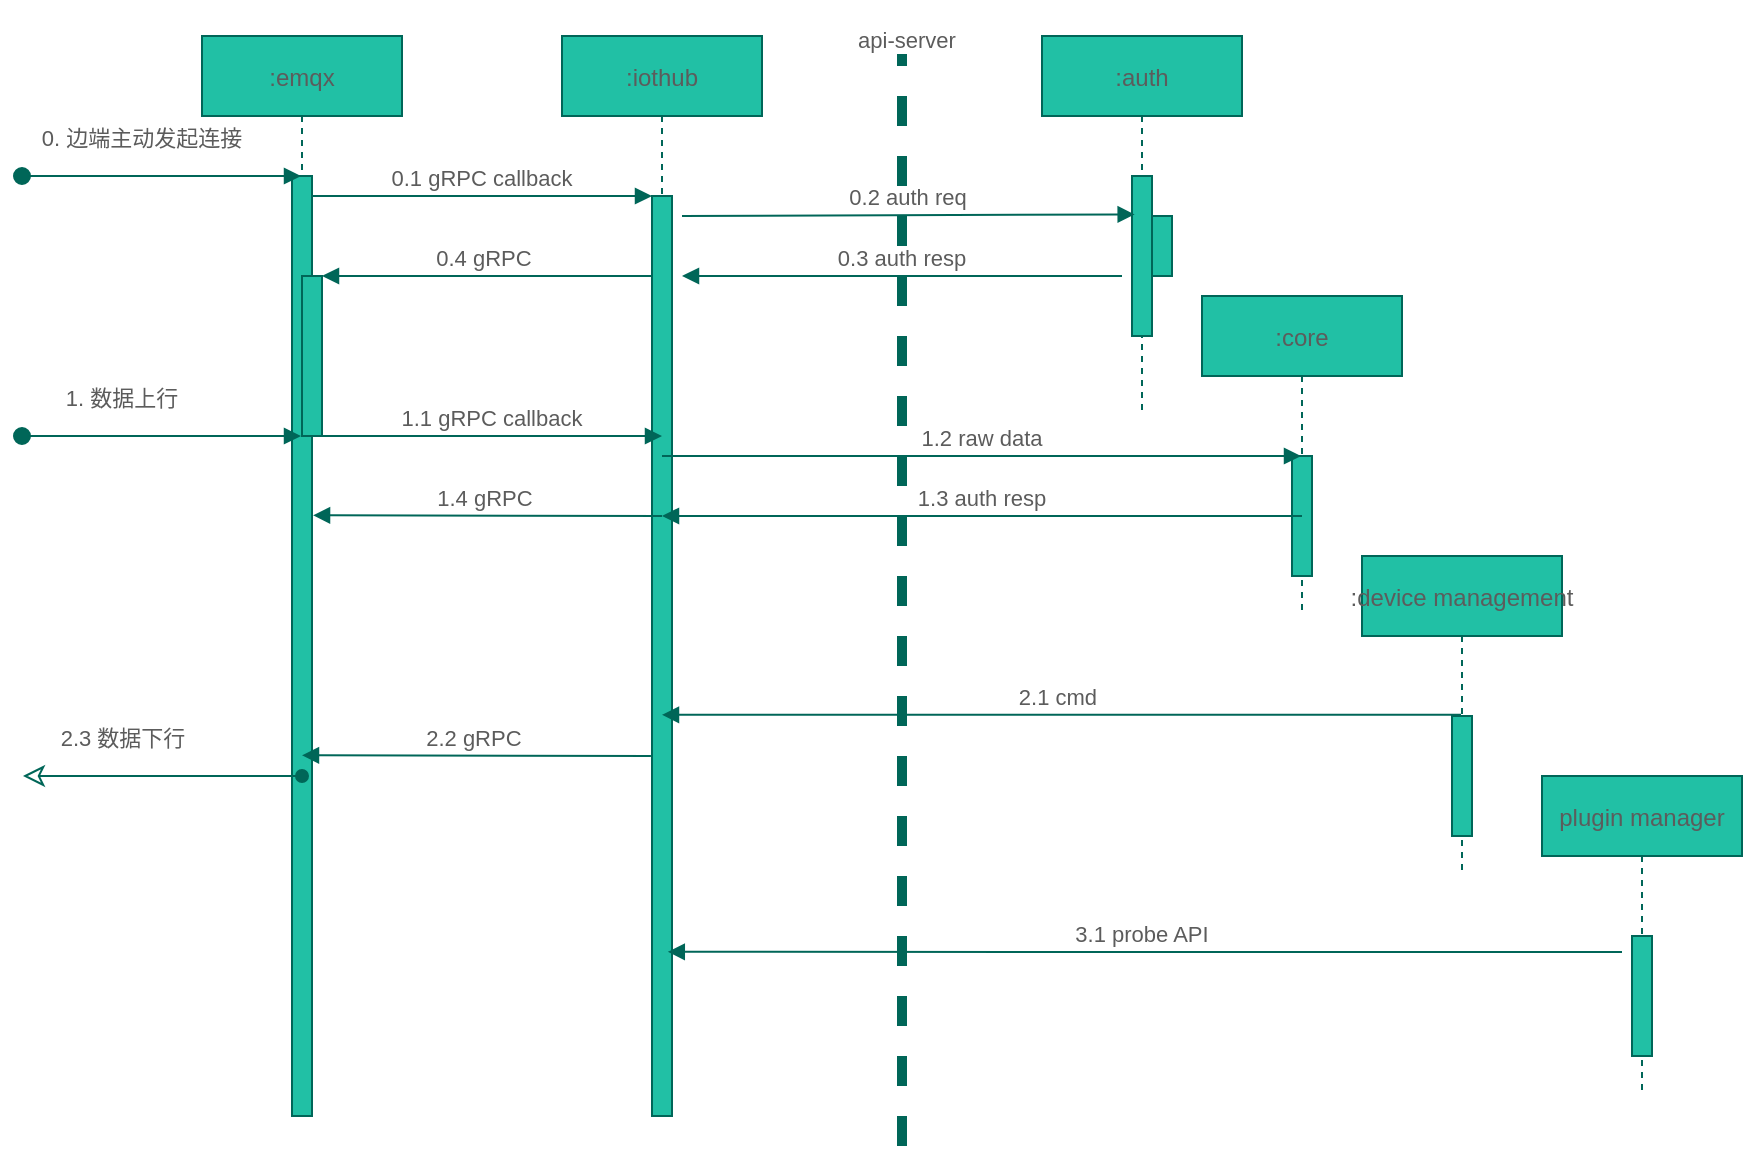 <mxfile version="15.3.1" type="github">
  <diagram id="kgpKYQtTHZ0yAKxKKP6v" name="Page-1">
    <mxGraphModel dx="1956" dy="642" grid="1" gridSize="10" guides="1" tooltips="1" connect="1" arrows="1" fold="1" page="1" pageScale="1" pageWidth="850" pageHeight="1100" math="0" shadow="0">
      <root>
        <mxCell id="0" />
        <mxCell id="1" parent="0" />
        <mxCell id="3nuBFxr9cyL0pnOWT2aG-1" value=":emqx" style="shape=umlLifeline;perimeter=lifelinePerimeter;container=1;collapsible=0;recursiveResize=0;rounded=0;shadow=0;strokeWidth=1;fillColor=#21C0A5;strokeColor=#006658;fontColor=#5C5C5C;" parent="1" vertex="1">
          <mxGeometry x="505" y="315" width="100" height="540" as="geometry" />
        </mxCell>
        <mxCell id="3nuBFxr9cyL0pnOWT2aG-2" value="" style="points=[];perimeter=orthogonalPerimeter;rounded=0;shadow=0;strokeWidth=1;fillColor=#21C0A5;strokeColor=#006658;fontColor=#5C5C5C;" parent="3nuBFxr9cyL0pnOWT2aG-1" vertex="1">
          <mxGeometry x="45" y="70" width="10" height="470" as="geometry" />
        </mxCell>
        <mxCell id="3nuBFxr9cyL0pnOWT2aG-4" value="" style="points=[];perimeter=orthogonalPerimeter;rounded=0;shadow=0;strokeWidth=1;fillColor=#21C0A5;strokeColor=#006658;fontColor=#5C5C5C;" parent="3nuBFxr9cyL0pnOWT2aG-1" vertex="1">
          <mxGeometry x="50" y="120" width="10" height="80" as="geometry" />
        </mxCell>
        <mxCell id="3nuBFxr9cyL0pnOWT2aG-5" value=":iothub" style="shape=umlLifeline;perimeter=lifelinePerimeter;container=1;collapsible=0;recursiveResize=0;rounded=0;shadow=0;strokeWidth=1;fillColor=#21C0A5;strokeColor=#006658;fontColor=#5C5C5C;" parent="1" vertex="1">
          <mxGeometry x="685" y="315" width="100" height="540" as="geometry" />
        </mxCell>
        <mxCell id="3nuBFxr9cyL0pnOWT2aG-6" value="" style="points=[];perimeter=orthogonalPerimeter;rounded=0;shadow=0;strokeWidth=1;fillColor=#21C0A5;strokeColor=#006658;fontColor=#5C5C5C;" parent="3nuBFxr9cyL0pnOWT2aG-5" vertex="1">
          <mxGeometry x="45" y="80" width="10" height="460" as="geometry" />
        </mxCell>
        <mxCell id="3nuBFxr9cyL0pnOWT2aG-8" value="0.1 gRPC callback" style="verticalAlign=bottom;endArrow=block;entryX=0;entryY=0;shadow=0;strokeWidth=1;strokeColor=#006658;fontColor=#5C5C5C;" parent="1" source="3nuBFxr9cyL0pnOWT2aG-2" target="3nuBFxr9cyL0pnOWT2aG-6" edge="1">
          <mxGeometry relative="1" as="geometry">
            <mxPoint x="660" y="395" as="sourcePoint" />
          </mxGeometry>
        </mxCell>
        <mxCell id="3nuBFxr9cyL0pnOWT2aG-9" value="0.4 gRPC " style="verticalAlign=bottom;endArrow=block;entryX=1;entryY=0;shadow=0;strokeWidth=1;strokeColor=#006658;fontColor=#5C5C5C;" parent="1" source="3nuBFxr9cyL0pnOWT2aG-6" target="3nuBFxr9cyL0pnOWT2aG-4" edge="1">
          <mxGeometry relative="1" as="geometry">
            <mxPoint x="625" y="435" as="sourcePoint" />
          </mxGeometry>
        </mxCell>
        <mxCell id="QE01wXY4cHlcvhDGRJbj-19" value=":auth" style="shape=umlLifeline;perimeter=lifelinePerimeter;container=1;collapsible=0;recursiveResize=0;rounded=0;shadow=0;strokeWidth=1;fillColor=#21C0A5;strokeColor=#006658;fontColor=#5C5C5C;" vertex="1" parent="1">
          <mxGeometry x="925" y="315" width="100" height="190" as="geometry" />
        </mxCell>
        <mxCell id="QE01wXY4cHlcvhDGRJbj-20" value="" style="points=[];perimeter=orthogonalPerimeter;rounded=0;shadow=0;strokeWidth=1;fillColor=#21C0A5;strokeColor=#006658;fontColor=#5C5C5C;" vertex="1" parent="QE01wXY4cHlcvhDGRJbj-19">
          <mxGeometry x="45" y="70" width="10" height="80" as="geometry" />
        </mxCell>
        <mxCell id="QE01wXY4cHlcvhDGRJbj-22" value="" style="points=[];perimeter=orthogonalPerimeter;rounded=0;shadow=0;strokeWidth=1;fillColor=#21C0A5;strokeColor=#006658;fontColor=#5C5C5C;" vertex="1" parent="QE01wXY4cHlcvhDGRJbj-19">
          <mxGeometry x="55" y="90" width="10" height="30" as="geometry" />
        </mxCell>
        <mxCell id="QE01wXY4cHlcvhDGRJbj-23" value=":core" style="shape=umlLifeline;perimeter=lifelinePerimeter;container=1;collapsible=0;recursiveResize=0;rounded=0;shadow=0;strokeWidth=1;fillColor=#21C0A5;strokeColor=#006658;fontColor=#5C5C5C;" vertex="1" parent="1">
          <mxGeometry x="1005" y="445" width="100" height="160" as="geometry" />
        </mxCell>
        <mxCell id="QE01wXY4cHlcvhDGRJbj-24" value="" style="points=[];perimeter=orthogonalPerimeter;rounded=0;shadow=0;strokeWidth=1;fillColor=#21C0A5;strokeColor=#006658;fontColor=#5C5C5C;" vertex="1" parent="QE01wXY4cHlcvhDGRJbj-23">
          <mxGeometry x="45" y="80" width="10" height="60" as="geometry" />
        </mxCell>
        <mxCell id="3nuBFxr9cyL0pnOWT2aG-3" value="0. 边端主动发起连接" style="verticalAlign=bottom;startArrow=oval;endArrow=block;startSize=8;shadow=0;strokeWidth=1;strokeColor=#006658;fontColor=#5C5C5C;" parent="1" target="3nuBFxr9cyL0pnOWT2aG-1" edge="1">
          <mxGeometry x="-0.14" y="10" relative="1" as="geometry">
            <mxPoint x="415" y="385" as="sourcePoint" />
            <mxPoint x="475" y="385" as="targetPoint" />
            <mxPoint as="offset" />
          </mxGeometry>
        </mxCell>
        <mxCell id="QE01wXY4cHlcvhDGRJbj-47" value="0.2 auth req" style="verticalAlign=bottom;endArrow=block;entryX=0.133;entryY=0.24;shadow=0;strokeWidth=1;entryDx=0;entryDy=0;entryPerimeter=0;strokeColor=#006658;fontColor=#5C5C5C;" edge="1" parent="1" target="QE01wXY4cHlcvhDGRJbj-20">
          <mxGeometry relative="1" as="geometry">
            <mxPoint x="745" y="405.0" as="sourcePoint" />
            <mxPoint x="915" y="405.0" as="targetPoint" />
          </mxGeometry>
        </mxCell>
        <mxCell id="QE01wXY4cHlcvhDGRJbj-50" value="0.3 auth resp" style="verticalAlign=bottom;endArrow=block;entryX=1;entryY=0;shadow=0;strokeWidth=1;strokeColor=#006658;fontColor=#5C5C5C;" edge="1" parent="1">
          <mxGeometry relative="1" as="geometry">
            <mxPoint x="965" y="435" as="sourcePoint" />
            <mxPoint x="745" y="435" as="targetPoint" />
          </mxGeometry>
        </mxCell>
        <mxCell id="QE01wXY4cHlcvhDGRJbj-52" value="1. 数据上行" style="verticalAlign=bottom;startArrow=oval;endArrow=block;startSize=8;shadow=0;strokeWidth=1;strokeColor=#006658;fontColor=#5C5C5C;" edge="1" parent="1">
          <mxGeometry x="-0.283" y="10" relative="1" as="geometry">
            <mxPoint x="415" y="515" as="sourcePoint" />
            <mxPoint x="554.5" y="515" as="targetPoint" />
            <mxPoint as="offset" />
          </mxGeometry>
        </mxCell>
        <mxCell id="QE01wXY4cHlcvhDGRJbj-55" value="1.1 gRPC callback" style="verticalAlign=bottom;endArrow=block;entryX=0;entryY=0;shadow=0;strokeWidth=1;strokeColor=#006658;fontColor=#5C5C5C;" edge="1" parent="1">
          <mxGeometry relative="1" as="geometry">
            <mxPoint x="565" y="515.0" as="sourcePoint" />
            <mxPoint x="735" y="515.0" as="targetPoint" />
          </mxGeometry>
        </mxCell>
        <mxCell id="QE01wXY4cHlcvhDGRJbj-56" value="1.4 gRPC " style="verticalAlign=bottom;endArrow=block;shadow=0;strokeWidth=1;entryX=1.053;entryY=0.361;entryDx=0;entryDy=0;entryPerimeter=0;strokeColor=#006658;fontColor=#5C5C5C;" edge="1" parent="1" target="3nuBFxr9cyL0pnOWT2aG-2">
          <mxGeometry relative="1" as="geometry">
            <mxPoint x="735" y="555" as="sourcePoint" />
            <mxPoint x="570" y="555" as="targetPoint" />
          </mxGeometry>
        </mxCell>
        <mxCell id="QE01wXY4cHlcvhDGRJbj-59" value="1.2 raw data" style="verticalAlign=bottom;endArrow=block;shadow=0;strokeWidth=1;strokeColor=#006658;fontColor=#5C5C5C;" edge="1" parent="1" target="QE01wXY4cHlcvhDGRJbj-23">
          <mxGeometry relative="1" as="geometry">
            <mxPoint x="735" y="525.0" as="sourcePoint" />
            <mxPoint x="905" y="525.0" as="targetPoint" />
          </mxGeometry>
        </mxCell>
        <mxCell id="QE01wXY4cHlcvhDGRJbj-60" value="1.3 auth resp" style="verticalAlign=bottom;endArrow=block;entryX=1;entryY=0;shadow=0;strokeWidth=1;strokeColor=#006658;fontColor=#5C5C5C;" edge="1" parent="1">
          <mxGeometry relative="1" as="geometry">
            <mxPoint x="1055" y="555" as="sourcePoint" />
            <mxPoint x="735" y="555" as="targetPoint" />
          </mxGeometry>
        </mxCell>
        <mxCell id="QE01wXY4cHlcvhDGRJbj-66" value="2.2 gRPC " style="verticalAlign=bottom;endArrow=block;shadow=0;strokeWidth=1;entryX=1.053;entryY=0.361;entryDx=0;entryDy=0;entryPerimeter=0;strokeColor=#006658;fontColor=#5C5C5C;" edge="1" parent="1">
          <mxGeometry relative="1" as="geometry">
            <mxPoint x="729.47" y="675" as="sourcePoint" />
            <mxPoint x="555" y="674.67" as="targetPoint" />
          </mxGeometry>
        </mxCell>
        <mxCell id="QE01wXY4cHlcvhDGRJbj-67" value=":device management" style="shape=umlLifeline;perimeter=lifelinePerimeter;container=1;collapsible=0;recursiveResize=0;rounded=0;shadow=0;strokeWidth=1;fillColor=#21C0A5;strokeColor=#006658;fontColor=#5C5C5C;" vertex="1" parent="1">
          <mxGeometry x="1085" y="575" width="100" height="160" as="geometry" />
        </mxCell>
        <mxCell id="QE01wXY4cHlcvhDGRJbj-68" value="" style="points=[];perimeter=orthogonalPerimeter;rounded=0;shadow=0;strokeWidth=1;fillColor=#21C0A5;strokeColor=#006658;fontColor=#5C5C5C;" vertex="1" parent="QE01wXY4cHlcvhDGRJbj-67">
          <mxGeometry x="45" y="80" width="10" height="60" as="geometry" />
        </mxCell>
        <mxCell id="QE01wXY4cHlcvhDGRJbj-69" value="2.1 cmd " style="verticalAlign=bottom;endArrow=block;shadow=0;strokeWidth=1;entryX=1.053;entryY=0.361;entryDx=0;entryDy=0;entryPerimeter=0;strokeColor=#006658;fontColor=#5C5C5C;" edge="1" parent="1" source="QE01wXY4cHlcvhDGRJbj-67">
          <mxGeometry relative="1" as="geometry">
            <mxPoint x="909" y="654" as="sourcePoint" />
            <mxPoint x="735" y="654.41" as="targetPoint" />
          </mxGeometry>
        </mxCell>
        <mxCell id="QE01wXY4cHlcvhDGRJbj-64" value="2.3 数据下行" style="verticalAlign=bottom;startArrow=classic;endArrow=oval;startSize=8;shadow=0;strokeWidth=1;startFill=0;endFill=1;strokeColor=#006658;fontColor=#5C5C5C;" edge="1" parent="1">
          <mxGeometry x="-0.283" y="10" relative="1" as="geometry">
            <mxPoint x="415.5" y="685" as="sourcePoint" />
            <mxPoint x="555" y="685" as="targetPoint" />
            <mxPoint as="offset" />
          </mxGeometry>
        </mxCell>
        <mxCell id="QE01wXY4cHlcvhDGRJbj-70" value="plugin manager" style="shape=umlLifeline;perimeter=lifelinePerimeter;container=1;collapsible=0;recursiveResize=0;rounded=0;shadow=0;strokeWidth=1;fillColor=#21C0A5;strokeColor=#006658;fontColor=#5C5C5C;" vertex="1" parent="1">
          <mxGeometry x="1175" y="685" width="100" height="160" as="geometry" />
        </mxCell>
        <mxCell id="QE01wXY4cHlcvhDGRJbj-71" value="" style="points=[];perimeter=orthogonalPerimeter;rounded=0;shadow=0;strokeWidth=1;fillColor=#21C0A5;strokeColor=#006658;fontColor=#5C5C5C;" vertex="1" parent="QE01wXY4cHlcvhDGRJbj-70">
          <mxGeometry x="45" y="80" width="10" height="60" as="geometry" />
        </mxCell>
        <mxCell id="QE01wXY4cHlcvhDGRJbj-72" value="3.1 probe API " style="verticalAlign=bottom;endArrow=block;shadow=0;strokeWidth=1;entryX=0.529;entryY=0.848;entryDx=0;entryDy=0;entryPerimeter=0;strokeColor=#006658;fontColor=#5C5C5C;" edge="1" parent="1" target="3nuBFxr9cyL0pnOWT2aG-5">
          <mxGeometry relative="1" as="geometry">
            <mxPoint x="1215" y="773" as="sourcePoint" />
            <mxPoint x="825.25" y="775" as="targetPoint" />
          </mxGeometry>
        </mxCell>
        <mxCell id="QE01wXY4cHlcvhDGRJbj-75" value="" style="endArrow=none;dashed=1;html=1;strokeColor=#006658;fontColor=#5C5C5C;strokeWidth=5;" edge="1" parent="1">
          <mxGeometry width="50" height="50" relative="1" as="geometry">
            <mxPoint x="855" y="870" as="sourcePoint" />
            <mxPoint x="855" y="300" as="targetPoint" />
          </mxGeometry>
        </mxCell>
        <mxCell id="QE01wXY4cHlcvhDGRJbj-76" value="api-server" style="edgeLabel;html=1;align=center;verticalAlign=middle;resizable=0;points=[];fontColor=#5C5C5C;" vertex="1" connectable="0" parent="QE01wXY4cHlcvhDGRJbj-75">
          <mxGeometry x="0.94" y="-2" relative="1" as="geometry">
            <mxPoint as="offset" />
          </mxGeometry>
        </mxCell>
      </root>
    </mxGraphModel>
  </diagram>
</mxfile>
